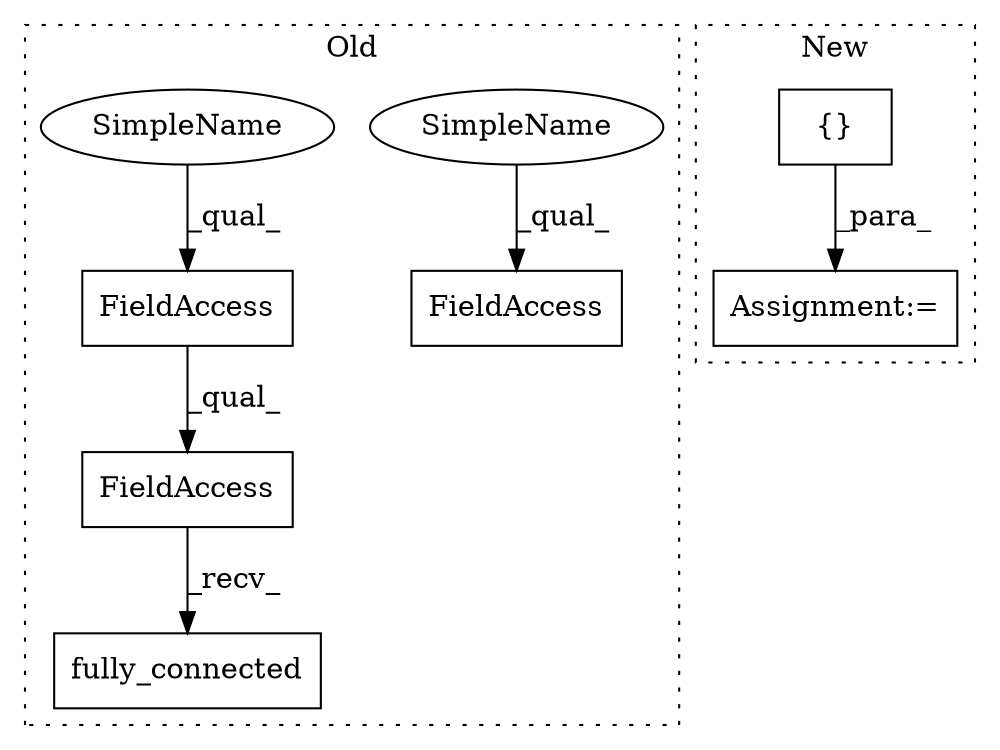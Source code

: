 digraph G {
subgraph cluster0 {
1 [label="fully_connected" a="32" s="2233,2261" l="16,1" shape="box"];
3 [label="FieldAccess" a="22" s="2209" l="23" shape="box"];
4 [label="FieldAccess" a="22" s="2209" l="18" shape="box"];
5 [label="FieldAccess" a="22" s="1944" l="18" shape="box"];
7 [label="SimpleName" a="42" s="1944" l="10" shape="ellipse"];
8 [label="SimpleName" a="42" s="2209" l="10" shape="ellipse"];
label = "Old";
style="dotted";
}
subgraph cluster1 {
2 [label="{}" a="4" s="1874,1985" l="1,1" shape="box"];
6 [label="Assignment:=" a="7" s="1836" l="1" shape="box"];
label = "New";
style="dotted";
}
2 -> 6 [label="_para_"];
3 -> 1 [label="_recv_"];
4 -> 3 [label="_qual_"];
7 -> 5 [label="_qual_"];
8 -> 4 [label="_qual_"];
}